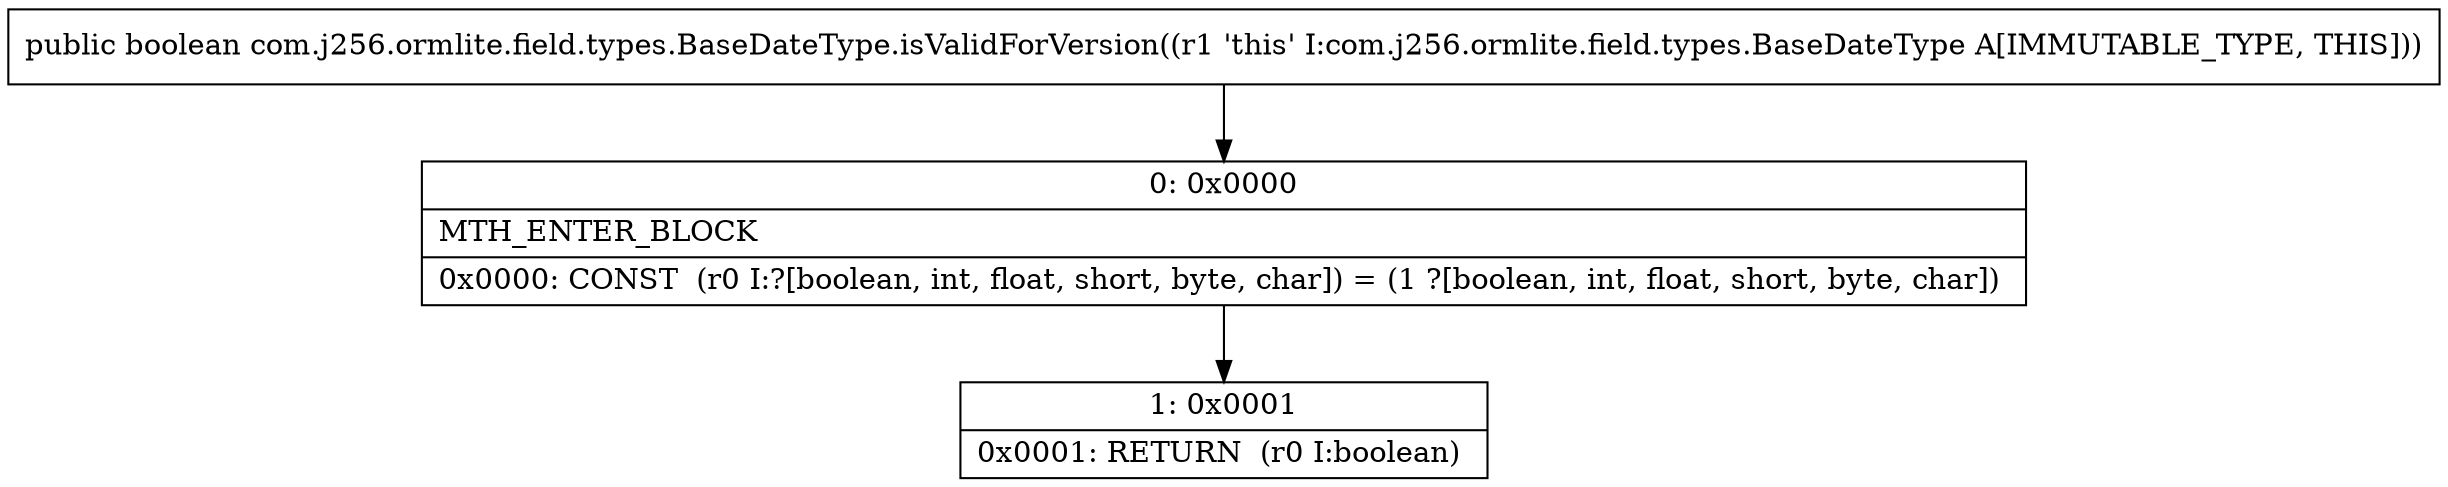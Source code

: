digraph "CFG forcom.j256.ormlite.field.types.BaseDateType.isValidForVersion()Z" {
Node_0 [shape=record,label="{0\:\ 0x0000|MTH_ENTER_BLOCK\l|0x0000: CONST  (r0 I:?[boolean, int, float, short, byte, char]) = (1 ?[boolean, int, float, short, byte, char]) \l}"];
Node_1 [shape=record,label="{1\:\ 0x0001|0x0001: RETURN  (r0 I:boolean) \l}"];
MethodNode[shape=record,label="{public boolean com.j256.ormlite.field.types.BaseDateType.isValidForVersion((r1 'this' I:com.j256.ormlite.field.types.BaseDateType A[IMMUTABLE_TYPE, THIS])) }"];
MethodNode -> Node_0;
Node_0 -> Node_1;
}

